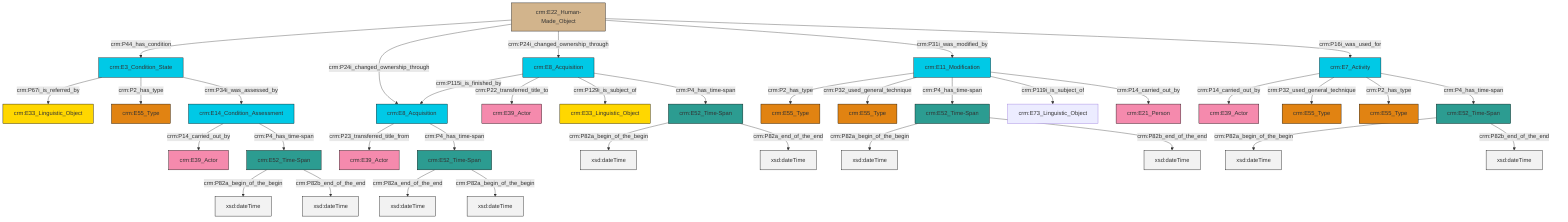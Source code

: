 graph TD
classDef Literal fill:#f2f2f2,stroke:#000000;
classDef CRM_Entity fill:#FFFFFF,stroke:#000000;
classDef Temporal_Entity fill:#00C9E6, stroke:#000000;
classDef Type fill:#E18312, stroke:#000000;
classDef Time-Span fill:#2C9C91, stroke:#000000;
classDef Appellation fill:#FFEB7F, stroke:#000000;
classDef Place fill:#008836, stroke:#000000;
classDef Persistent_Item fill:#B266B2, stroke:#000000;
classDef Conceptual_Object fill:#FFD700, stroke:#000000;
classDef Physical_Thing fill:#D2B48C, stroke:#000000;
classDef Actor fill:#f58aad, stroke:#000000;
classDef PC_Classes fill:#4ce600, stroke:#000000;
classDef Multi fill:#cccccc,stroke:#000000;

2["crm:E8_Acquisition"]:::Temporal_Entity -->|crm:P115i_is_finished_by| 3["crm:E8_Acquisition"]:::Temporal_Entity
4["crm:E3_Condition_State"]:::Temporal_Entity -->|crm:P67i_is_referred_by| 5["crm:E33_Linguistic_Object"]:::Conceptual_Object
8["crm:E52_Time-Span"]:::Time-Span -->|crm:P82a_begin_of_the_begin| 9[xsd:dateTime]:::Literal
10["crm:E52_Time-Span"]:::Time-Span -->|crm:P82a_begin_of_the_begin| 11[xsd:dateTime]:::Literal
12["crm:E52_Time-Span"]:::Time-Span -->|crm:P82a_end_of_the_end| 13[xsd:dateTime]:::Literal
19["crm:E7_Activity"]:::Temporal_Entity -->|crm:P14_carried_out_by| 20["crm:E39_Actor"]:::Actor
4["crm:E3_Condition_State"]:::Temporal_Entity -->|crm:P2_has_type| 23["crm:E55_Type"]:::Type
19["crm:E7_Activity"]:::Temporal_Entity -->|crm:P32_used_general_technique| 24["crm:E55_Type"]:::Type
26["crm:E52_Time-Span"]:::Time-Span -->|crm:P82a_begin_of_the_begin| 27[xsd:dateTime]:::Literal
28["crm:E11_Modification"]:::Temporal_Entity -->|crm:P2_has_type| 29["crm:E55_Type"]:::Type
26["crm:E52_Time-Span"]:::Time-Span -->|crm:P82b_end_of_the_end| 33[xsd:dateTime]:::Literal
19["crm:E7_Activity"]:::Temporal_Entity -->|crm:P2_has_type| 15["crm:E55_Type"]:::Type
3["crm:E8_Acquisition"]:::Temporal_Entity -->|crm:P23_transferred_title_from| 17["crm:E39_Actor"]:::Actor
3["crm:E8_Acquisition"]:::Temporal_Entity -->|crm:P4_has_time-span| 12["crm:E52_Time-Span"]:::Time-Span
28["crm:E11_Modification"]:::Temporal_Entity -->|crm:P32_used_general_technique| 0["crm:E55_Type"]:::Type
2["crm:E8_Acquisition"]:::Temporal_Entity -->|crm:P22_transferred_title_to| 31["crm:E39_Actor"]:::Actor
4["crm:E3_Condition_State"]:::Temporal_Entity -->|crm:P34i_was_assessed_by| 6["crm:E14_Condition_Assessment"]:::Temporal_Entity
6["crm:E14_Condition_Assessment"]:::Temporal_Entity -->|crm:P14_carried_out_by| 39["crm:E39_Actor"]:::Actor
12["crm:E52_Time-Span"]:::Time-Span -->|crm:P82a_begin_of_the_begin| 41[xsd:dateTime]:::Literal
8["crm:E52_Time-Span"]:::Time-Span -->|crm:P82a_end_of_the_end| 42[xsd:dateTime]:::Literal
28["crm:E11_Modification"]:::Temporal_Entity -->|crm:P4_has_time-span| 21["crm:E52_Time-Span"]:::Time-Span
19["crm:E7_Activity"]:::Temporal_Entity -->|crm:P4_has_time-span| 10["crm:E52_Time-Span"]:::Time-Span
44["crm:E22_Human-Made_Object"]:::Physical_Thing -->|crm:P44_has_condition| 4["crm:E3_Condition_State"]:::Temporal_Entity
28["crm:E11_Modification"]:::Temporal_Entity -->|crm:P119i_is_subject_of| 45["crm:E73_Linguistic_Object"]:::Default
28["crm:E11_Modification"]:::Temporal_Entity -->|crm:P14_carried_out_by| 48["crm:E21_Person"]:::Actor
44["crm:E22_Human-Made_Object"]:::Physical_Thing -->|crm:P24i_changed_ownership_through| 3["crm:E8_Acquisition"]:::Temporal_Entity
21["crm:E52_Time-Span"]:::Time-Span -->|crm:P82a_begin_of_the_begin| 49[xsd:dateTime]:::Literal
44["crm:E22_Human-Made_Object"]:::Physical_Thing -->|crm:P24i_changed_ownership_through| 2["crm:E8_Acquisition"]:::Temporal_Entity
44["crm:E22_Human-Made_Object"]:::Physical_Thing -->|crm:P31i_was_modified_by| 28["crm:E11_Modification"]:::Temporal_Entity
44["crm:E22_Human-Made_Object"]:::Physical_Thing -->|crm:P16i_was_used_for| 19["crm:E7_Activity"]:::Temporal_Entity
2["crm:E8_Acquisition"]:::Temporal_Entity -->|crm:P129i_is_subject_of| 34["crm:E33_Linguistic_Object"]:::Conceptual_Object
2["crm:E8_Acquisition"]:::Temporal_Entity -->|crm:P4_has_time-span| 8["crm:E52_Time-Span"]:::Time-Span
6["crm:E14_Condition_Assessment"]:::Temporal_Entity -->|crm:P4_has_time-span| 26["crm:E52_Time-Span"]:::Time-Span
21["crm:E52_Time-Span"]:::Time-Span -->|crm:P82b_end_of_the_end| 57[xsd:dateTime]:::Literal
10["crm:E52_Time-Span"]:::Time-Span -->|crm:P82b_end_of_the_end| 58[xsd:dateTime]:::Literal
